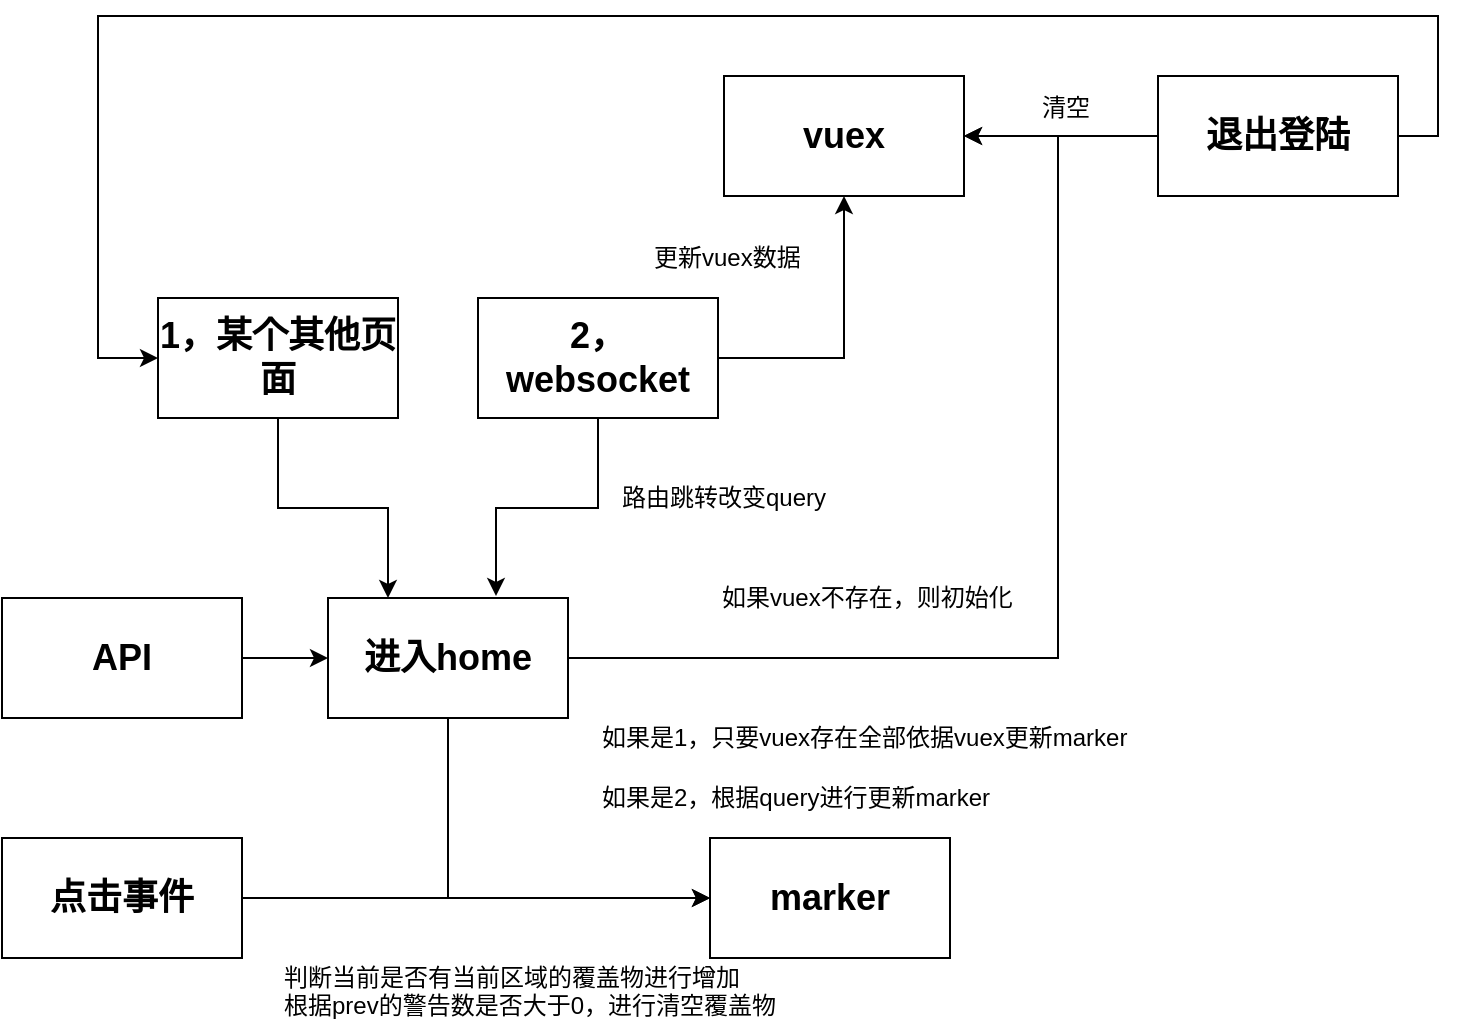 <mxfile version="10.8.7" type="github"><diagram id="7N94BlyUnaobZrhDjm8P" name="Page-1"><mxGraphModel dx="840" dy="484" grid="1" gridSize="10" guides="1" tooltips="1" connect="1" arrows="1" fold="1" page="1" pageScale="1" pageWidth="827" pageHeight="1169" math="0" shadow="0"><root><mxCell id="0"/><mxCell id="1" parent="0"/><mxCell id="gyigAUpPXzNRFyzWv0In-12" style="edgeStyle=orthogonalEdgeStyle;rounded=0;orthogonalLoop=1;jettySize=auto;html=1;exitX=1;exitY=0.5;exitDx=0;exitDy=0;entryX=0.5;entryY=1;entryDx=0;entryDy=0;" parent="1" source="gyigAUpPXzNRFyzWv0In-1" target="gyigAUpPXzNRFyzWv0In-2" edge="1"><mxGeometry relative="1" as="geometry"><Array as="points"><mxPoint x="473" y="201"/></Array></mxGeometry></mxCell><mxCell id="gyigAUpPXzNRFyzWv0In-31" style="edgeStyle=orthogonalEdgeStyle;rounded=0;orthogonalLoop=1;jettySize=auto;html=1;exitX=0.5;exitY=1;exitDx=0;exitDy=0;entryX=0.7;entryY=-0.017;entryDx=0;entryDy=0;entryPerimeter=0;" parent="1" source="gyigAUpPXzNRFyzWv0In-1" target="gyigAUpPXzNRFyzWv0In-6" edge="1"><mxGeometry relative="1" as="geometry"/></mxCell><mxCell id="gyigAUpPXzNRFyzWv0In-1" value="&lt;h2&gt;2，websocket&lt;/h2&gt;" style="rounded=0;whiteSpace=wrap;html=1;" parent="1" vertex="1"><mxGeometry x="290" y="171" width="120" height="60" as="geometry"/></mxCell><mxCell id="gyigAUpPXzNRFyzWv0In-2" value="&lt;h2&gt;vuex&lt;/h2&gt;" style="rounded=0;whiteSpace=wrap;html=1;" parent="1" vertex="1"><mxGeometry x="413" y="60" width="120" height="60" as="geometry"/></mxCell><mxCell id="gyigAUpPXzNRFyzWv0In-4" value="&lt;h2&gt;marker&lt;/h2&gt;" style="rounded=0;whiteSpace=wrap;html=1;" parent="1" vertex="1"><mxGeometry x="406" y="441" width="120" height="60" as="geometry"/></mxCell><mxCell id="gyigAUpPXzNRFyzWv0In-29" style="edgeStyle=orthogonalEdgeStyle;rounded=0;orthogonalLoop=1;jettySize=auto;html=1;exitX=1;exitY=0.5;exitDx=0;exitDy=0;entryX=1;entryY=0.5;entryDx=0;entryDy=0;" parent="1" source="gyigAUpPXzNRFyzWv0In-6" target="gyigAUpPXzNRFyzWv0In-2" edge="1"><mxGeometry relative="1" as="geometry"><Array as="points"><mxPoint x="580" y="351"/><mxPoint x="580" y="90"/></Array></mxGeometry></mxCell><mxCell id="gyigAUpPXzNRFyzWv0In-41" style="edgeStyle=orthogonalEdgeStyle;rounded=0;orthogonalLoop=1;jettySize=auto;html=1;exitX=0.5;exitY=1;exitDx=0;exitDy=0;entryX=0;entryY=0.5;entryDx=0;entryDy=0;" parent="1" source="gyigAUpPXzNRFyzWv0In-6" target="gyigAUpPXzNRFyzWv0In-4" edge="1"><mxGeometry relative="1" as="geometry"/></mxCell><mxCell id="gyigAUpPXzNRFyzWv0In-6" value="&lt;h2&gt;进入home&lt;/h2&gt;" style="rounded=0;whiteSpace=wrap;html=1;" parent="1" vertex="1"><mxGeometry x="215" y="321" width="120" height="60" as="geometry"/></mxCell><mxCell id="gyigAUpPXzNRFyzWv0In-46" style="edgeStyle=orthogonalEdgeStyle;rounded=0;orthogonalLoop=1;jettySize=auto;html=1;exitX=1;exitY=0.5;exitDx=0;exitDy=0;entryX=0;entryY=0.5;entryDx=0;entryDy=0;" parent="1" source="gyigAUpPXzNRFyzWv0In-7" target="gyigAUpPXzNRFyzWv0In-4" edge="1"><mxGeometry relative="1" as="geometry"/></mxCell><mxCell id="gyigAUpPXzNRFyzWv0In-7" value="&lt;h2&gt;点击事件&lt;/h2&gt;" style="rounded=0;whiteSpace=wrap;html=1;" parent="1" vertex="1"><mxGeometry x="52" y="441" width="120" height="60" as="geometry"/></mxCell><mxCell id="gyigAUpPXzNRFyzWv0In-16" value="更新vuex数据" style="text;html=1;resizable=0;points=[];autosize=1;align=left;verticalAlign=top;spacingTop=-4;" parent="1" vertex="1"><mxGeometry x="376" y="141" width="90" height="20" as="geometry"/></mxCell><mxCell id="gyigAUpPXzNRFyzWv0In-17" value="路由跳转改变query" style="text;html=1;resizable=0;points=[];autosize=1;align=left;verticalAlign=top;spacingTop=-4;" parent="1" vertex="1"><mxGeometry x="360" y="261" width="120" height="20" as="geometry"/></mxCell><mxCell id="7P3uOlajGDmRLL7zyQ8N-3" style="edgeStyle=orthogonalEdgeStyle;rounded=0;orthogonalLoop=1;jettySize=auto;html=1;exitX=1;exitY=0.5;exitDx=0;exitDy=0;entryX=0;entryY=0.5;entryDx=0;entryDy=0;" edge="1" parent="1" source="gyigAUpPXzNRFyzWv0In-18" target="gyigAUpPXzNRFyzWv0In-6"><mxGeometry relative="1" as="geometry"/></mxCell><mxCell id="gyigAUpPXzNRFyzWv0In-18" value="&lt;h2&gt;&lt;b&gt;API&lt;/b&gt;&lt;/h2&gt;" style="rounded=0;whiteSpace=wrap;html=1;" parent="1" vertex="1"><mxGeometry x="52" y="321" width="120" height="60" as="geometry"/></mxCell><mxCell id="gyigAUpPXzNRFyzWv0In-23" value="如果是2，根据query进行更新marker" style="text;html=1;resizable=0;points=[];autosize=1;align=left;verticalAlign=top;spacingTop=-4;" parent="1" vertex="1"><mxGeometry x="350" y="411" width="210" height="20" as="geometry"/></mxCell><mxCell id="gyigAUpPXzNRFyzWv0In-32" style="edgeStyle=orthogonalEdgeStyle;rounded=0;orthogonalLoop=1;jettySize=auto;html=1;exitX=0.5;exitY=1;exitDx=0;exitDy=0;entryX=0.25;entryY=0;entryDx=0;entryDy=0;" parent="1" source="gyigAUpPXzNRFyzWv0In-26" target="gyigAUpPXzNRFyzWv0In-6" edge="1"><mxGeometry relative="1" as="geometry"/></mxCell><mxCell id="gyigAUpPXzNRFyzWv0In-26" value="&lt;h2&gt;1，某个其他页面&lt;/h2&gt;" style="rounded=0;whiteSpace=wrap;html=1;" parent="1" vertex="1"><mxGeometry x="130" y="171" width="120" height="60" as="geometry"/></mxCell><mxCell id="gyigAUpPXzNRFyzWv0In-28" value="如果是1，只要vuex存在全部依据vuex更新marker" style="text;html=1;resizable=0;points=[];autosize=1;align=left;verticalAlign=top;spacingTop=-4;" parent="1" vertex="1"><mxGeometry x="350" y="381" width="280" height="20" as="geometry"/></mxCell><mxCell id="gyigAUpPXzNRFyzWv0In-30" value="如果vuex不存在，则初始化" style="text;html=1;resizable=0;points=[];autosize=1;align=left;verticalAlign=top;spacingTop=-4;" parent="1" vertex="1"><mxGeometry x="410" y="311" width="160" height="20" as="geometry"/></mxCell><mxCell id="gyigAUpPXzNRFyzWv0In-40" value="判断当前是否有当前区域的覆盖物进行增加&lt;br&gt;根据prev的警告数是否大于0，进行清空覆盖物" style="text;html=1;resizable=0;points=[];autosize=1;align=left;verticalAlign=top;spacingTop=-4;" parent="1" vertex="1"><mxGeometry x="191" y="501" width="260" height="30" as="geometry"/></mxCell><mxCell id="gyigAUpPXzNRFyzWv0In-50" style="edgeStyle=orthogonalEdgeStyle;rounded=0;orthogonalLoop=1;jettySize=auto;html=1;exitX=0;exitY=0.5;exitDx=0;exitDy=0;entryX=1;entryY=0.5;entryDx=0;entryDy=0;" parent="1" source="gyigAUpPXzNRFyzWv0In-47" target="gyigAUpPXzNRFyzWv0In-2" edge="1"><mxGeometry relative="1" as="geometry"/></mxCell><mxCell id="gyigAUpPXzNRFyzWv0In-52" style="edgeStyle=orthogonalEdgeStyle;rounded=0;orthogonalLoop=1;jettySize=auto;html=1;exitX=1;exitY=0.5;exitDx=0;exitDy=0;entryX=0;entryY=0.5;entryDx=0;entryDy=0;" parent="1" source="gyigAUpPXzNRFyzWv0In-47" target="gyigAUpPXzNRFyzWv0In-26" edge="1"><mxGeometry relative="1" as="geometry"><Array as="points"><mxPoint x="770" y="90"/><mxPoint x="770" y="30"/><mxPoint x="100" y="30"/><mxPoint x="100" y="201"/></Array></mxGeometry></mxCell><mxCell id="gyigAUpPXzNRFyzWv0In-47" value="&lt;h2&gt;退出登陆&lt;/h2&gt;" style="rounded=0;whiteSpace=wrap;html=1;" parent="1" vertex="1"><mxGeometry x="630" y="60" width="120" height="60" as="geometry"/></mxCell><mxCell id="gyigAUpPXzNRFyzWv0In-51" value="清空" style="text;html=1;resizable=0;points=[];autosize=1;align=left;verticalAlign=top;spacingTop=-4;" parent="1" vertex="1"><mxGeometry x="570" y="66" width="40" height="20" as="geometry"/></mxCell></root></mxGraphModel></diagram></mxfile>
